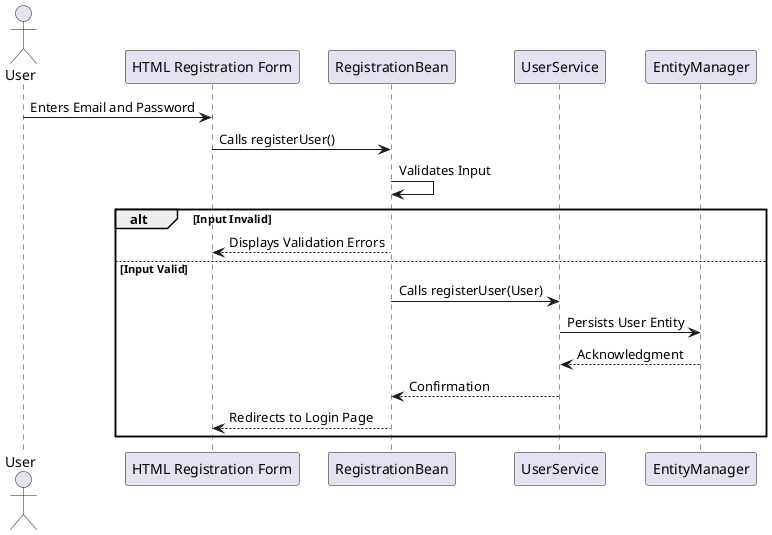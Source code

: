 @startuml
actor User
participant "HTML Registration Form" as Form
participant "RegistrationBean" as Bean
participant "UserService" as Service
participant "EntityManager" as DB

User -> Form: Enters Email and Password
Form -> Bean: Calls registerUser()
Bean -> Bean: Validates Input
alt Input Invalid
  Bean --> Form: Displays Validation Errors
else Input Valid
  Bean -> Service: Calls registerUser(User)
  Service -> DB: Persists User Entity
  DB --> Service: Acknowledgment
  Service --> Bean: Confirmation
  Bean --> Form: Redirects to Login Page
end
@enduml
